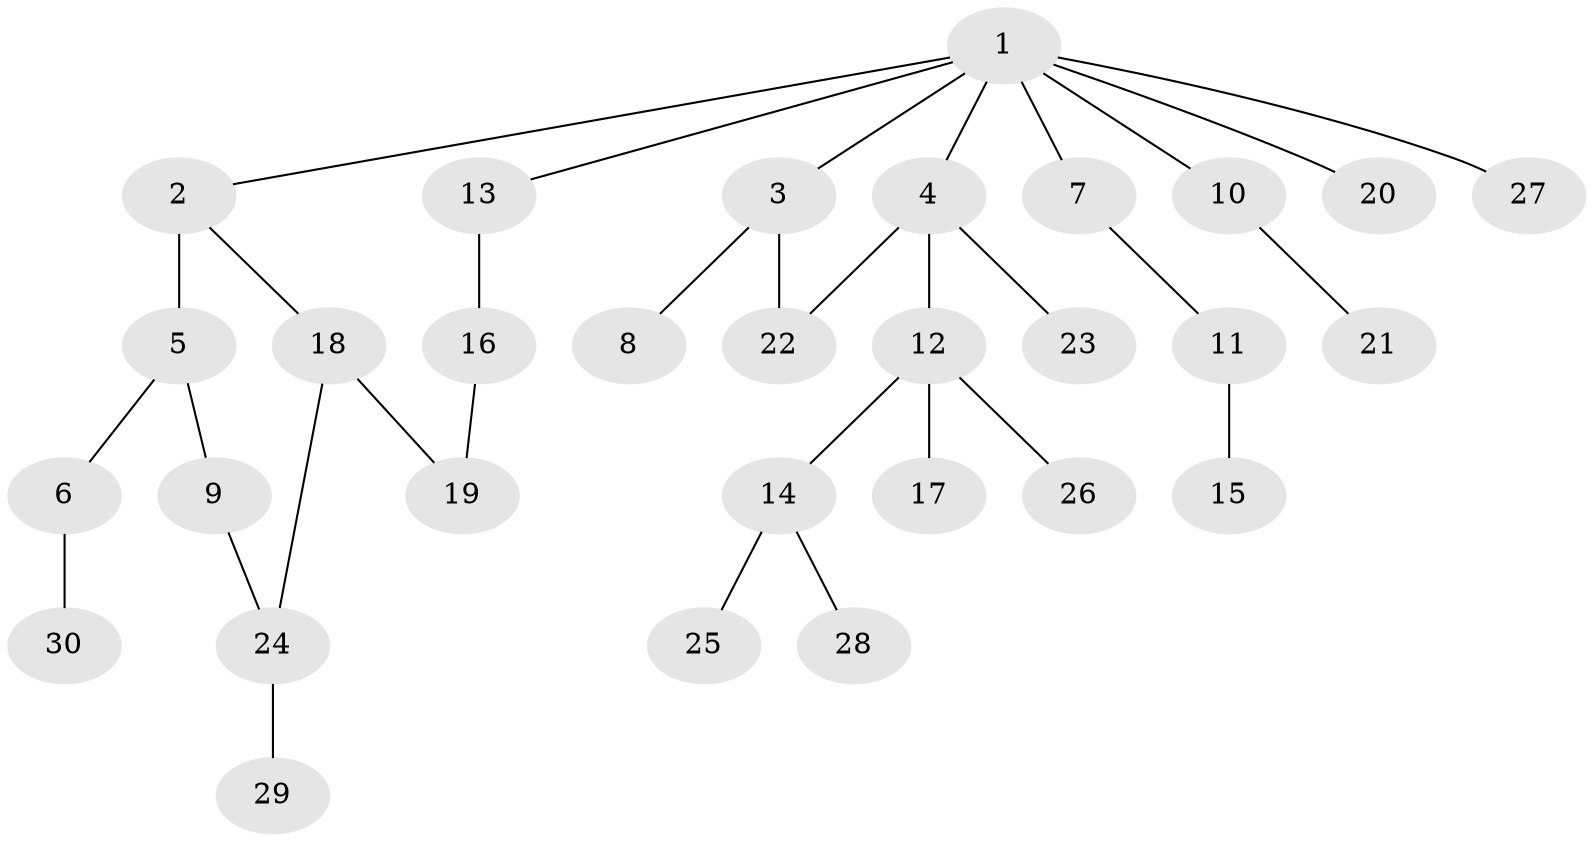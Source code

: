 // original degree distribution, {9: 0.01694915254237288, 3: 0.1694915254237288, 4: 0.03389830508474576, 6: 0.01694915254237288, 2: 0.3728813559322034, 1: 0.3728813559322034, 5: 0.01694915254237288}
// Generated by graph-tools (version 1.1) at 2025/34/03/09/25 02:34:00]
// undirected, 30 vertices, 32 edges
graph export_dot {
graph [start="1"]
  node [color=gray90,style=filled];
  1;
  2;
  3;
  4;
  5;
  6;
  7;
  8;
  9;
  10;
  11;
  12;
  13;
  14;
  15;
  16;
  17;
  18;
  19;
  20;
  21;
  22;
  23;
  24;
  25;
  26;
  27;
  28;
  29;
  30;
  1 -- 2 [weight=1.0];
  1 -- 3 [weight=1.0];
  1 -- 4 [weight=1.0];
  1 -- 7 [weight=1.0];
  1 -- 10 [weight=1.0];
  1 -- 13 [weight=1.0];
  1 -- 20 [weight=1.0];
  1 -- 27 [weight=1.0];
  2 -- 5 [weight=3.0];
  2 -- 18 [weight=1.0];
  3 -- 8 [weight=1.0];
  3 -- 22 [weight=1.0];
  4 -- 12 [weight=1.0];
  4 -- 22 [weight=1.0];
  4 -- 23 [weight=1.0];
  5 -- 6 [weight=1.0];
  5 -- 9 [weight=1.0];
  6 -- 30 [weight=1.0];
  7 -- 11 [weight=1.0];
  9 -- 24 [weight=1.0];
  10 -- 21 [weight=1.0];
  11 -- 15 [weight=2.0];
  12 -- 14 [weight=1.0];
  12 -- 17 [weight=1.0];
  12 -- 26 [weight=1.0];
  13 -- 16 [weight=2.0];
  14 -- 25 [weight=1.0];
  14 -- 28 [weight=1.0];
  16 -- 19 [weight=1.0];
  18 -- 19 [weight=1.0];
  18 -- 24 [weight=1.0];
  24 -- 29 [weight=1.0];
}
